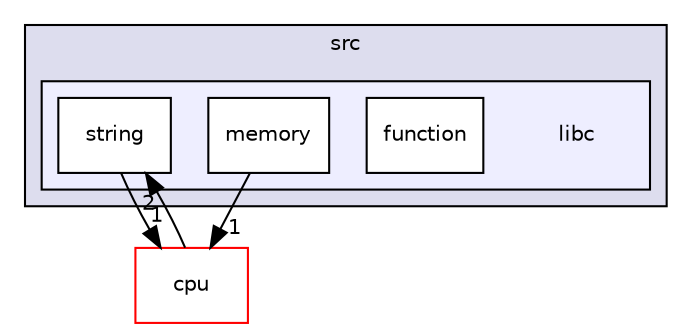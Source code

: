 digraph "libc" {
  compound=true
  node [ fontsize="10", fontname="Helvetica"];
  edge [ labelfontsize="10", labelfontname="Helvetica"];
  subgraph clusterdir_68267d1309a1af8e8297ef4c3efbcdba {
    graph [ bgcolor="#ddddee", pencolor="black", label="src" fontname="Helvetica", fontsize="10", URL="dir_68267d1309a1af8e8297ef4c3efbcdba.html"]
  subgraph clusterdir_ee3448fa1dc3d93b4fb7d6fba5be0d5c {
    graph [ bgcolor="#eeeeff", pencolor="black", label="" URL="dir_ee3448fa1dc3d93b4fb7d6fba5be0d5c.html"];
    dir_ee3448fa1dc3d93b4fb7d6fba5be0d5c [shape=plaintext label="libc"];
    dir_d19a4978f984e41aa83dab10aa6bdcb6 [shape=box label="function" color="black" fillcolor="white" style="filled" URL="dir_d19a4978f984e41aa83dab10aa6bdcb6.html"];
    dir_aed84f83a8bc62af42baf70469311367 [shape=box label="memory" color="black" fillcolor="white" style="filled" URL="dir_aed84f83a8bc62af42baf70469311367.html"];
    dir_5ef8085f6cbda2e126b1ab3974e0a348 [shape=box label="string" color="black" fillcolor="white" style="filled" URL="dir_5ef8085f6cbda2e126b1ab3974e0a348.html"];
  }
  }
  dir_2c61f424fd391396db977702a2beee9a [shape=box label="cpu" fillcolor="white" style="filled" color="red" URL="dir_2c61f424fd391396db977702a2beee9a.html"];
  dir_5ef8085f6cbda2e126b1ab3974e0a348->dir_2c61f424fd391396db977702a2beee9a [headlabel="1", labeldistance=1.5 headhref="dir_000015_000007.html"];
  dir_aed84f83a8bc62af42baf70469311367->dir_2c61f424fd391396db977702a2beee9a [headlabel="1", labeldistance=1.5 headhref="dir_000012_000007.html"];
  dir_2c61f424fd391396db977702a2beee9a->dir_5ef8085f6cbda2e126b1ab3974e0a348 [headlabel="2", labeldistance=1.5 headhref="dir_000007_000015.html"];
}
